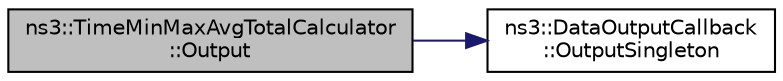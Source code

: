 digraph "ns3::TimeMinMaxAvgTotalCalculator::Output"
{
  edge [fontname="Helvetica",fontsize="10",labelfontname="Helvetica",labelfontsize="10"];
  node [fontname="Helvetica",fontsize="10",shape=record];
  rankdir="LR";
  Node1 [label="ns3::TimeMinMaxAvgTotalCalculator\l::Output",height=0.2,width=0.4,color="black", fillcolor="grey75", style="filled", fontcolor="black"];
  Node1 -> Node2 [color="midnightblue",fontsize="10",style="solid"];
  Node2 [label="ns3::DataOutputCallback\l::OutputSingleton",height=0.2,width=0.4,color="black", fillcolor="white", style="filled",URL="$dc/df1/classns3_1_1DataOutputCallback.html#af7c9dd0d0cda106084ec9400135a78ff"];
}
